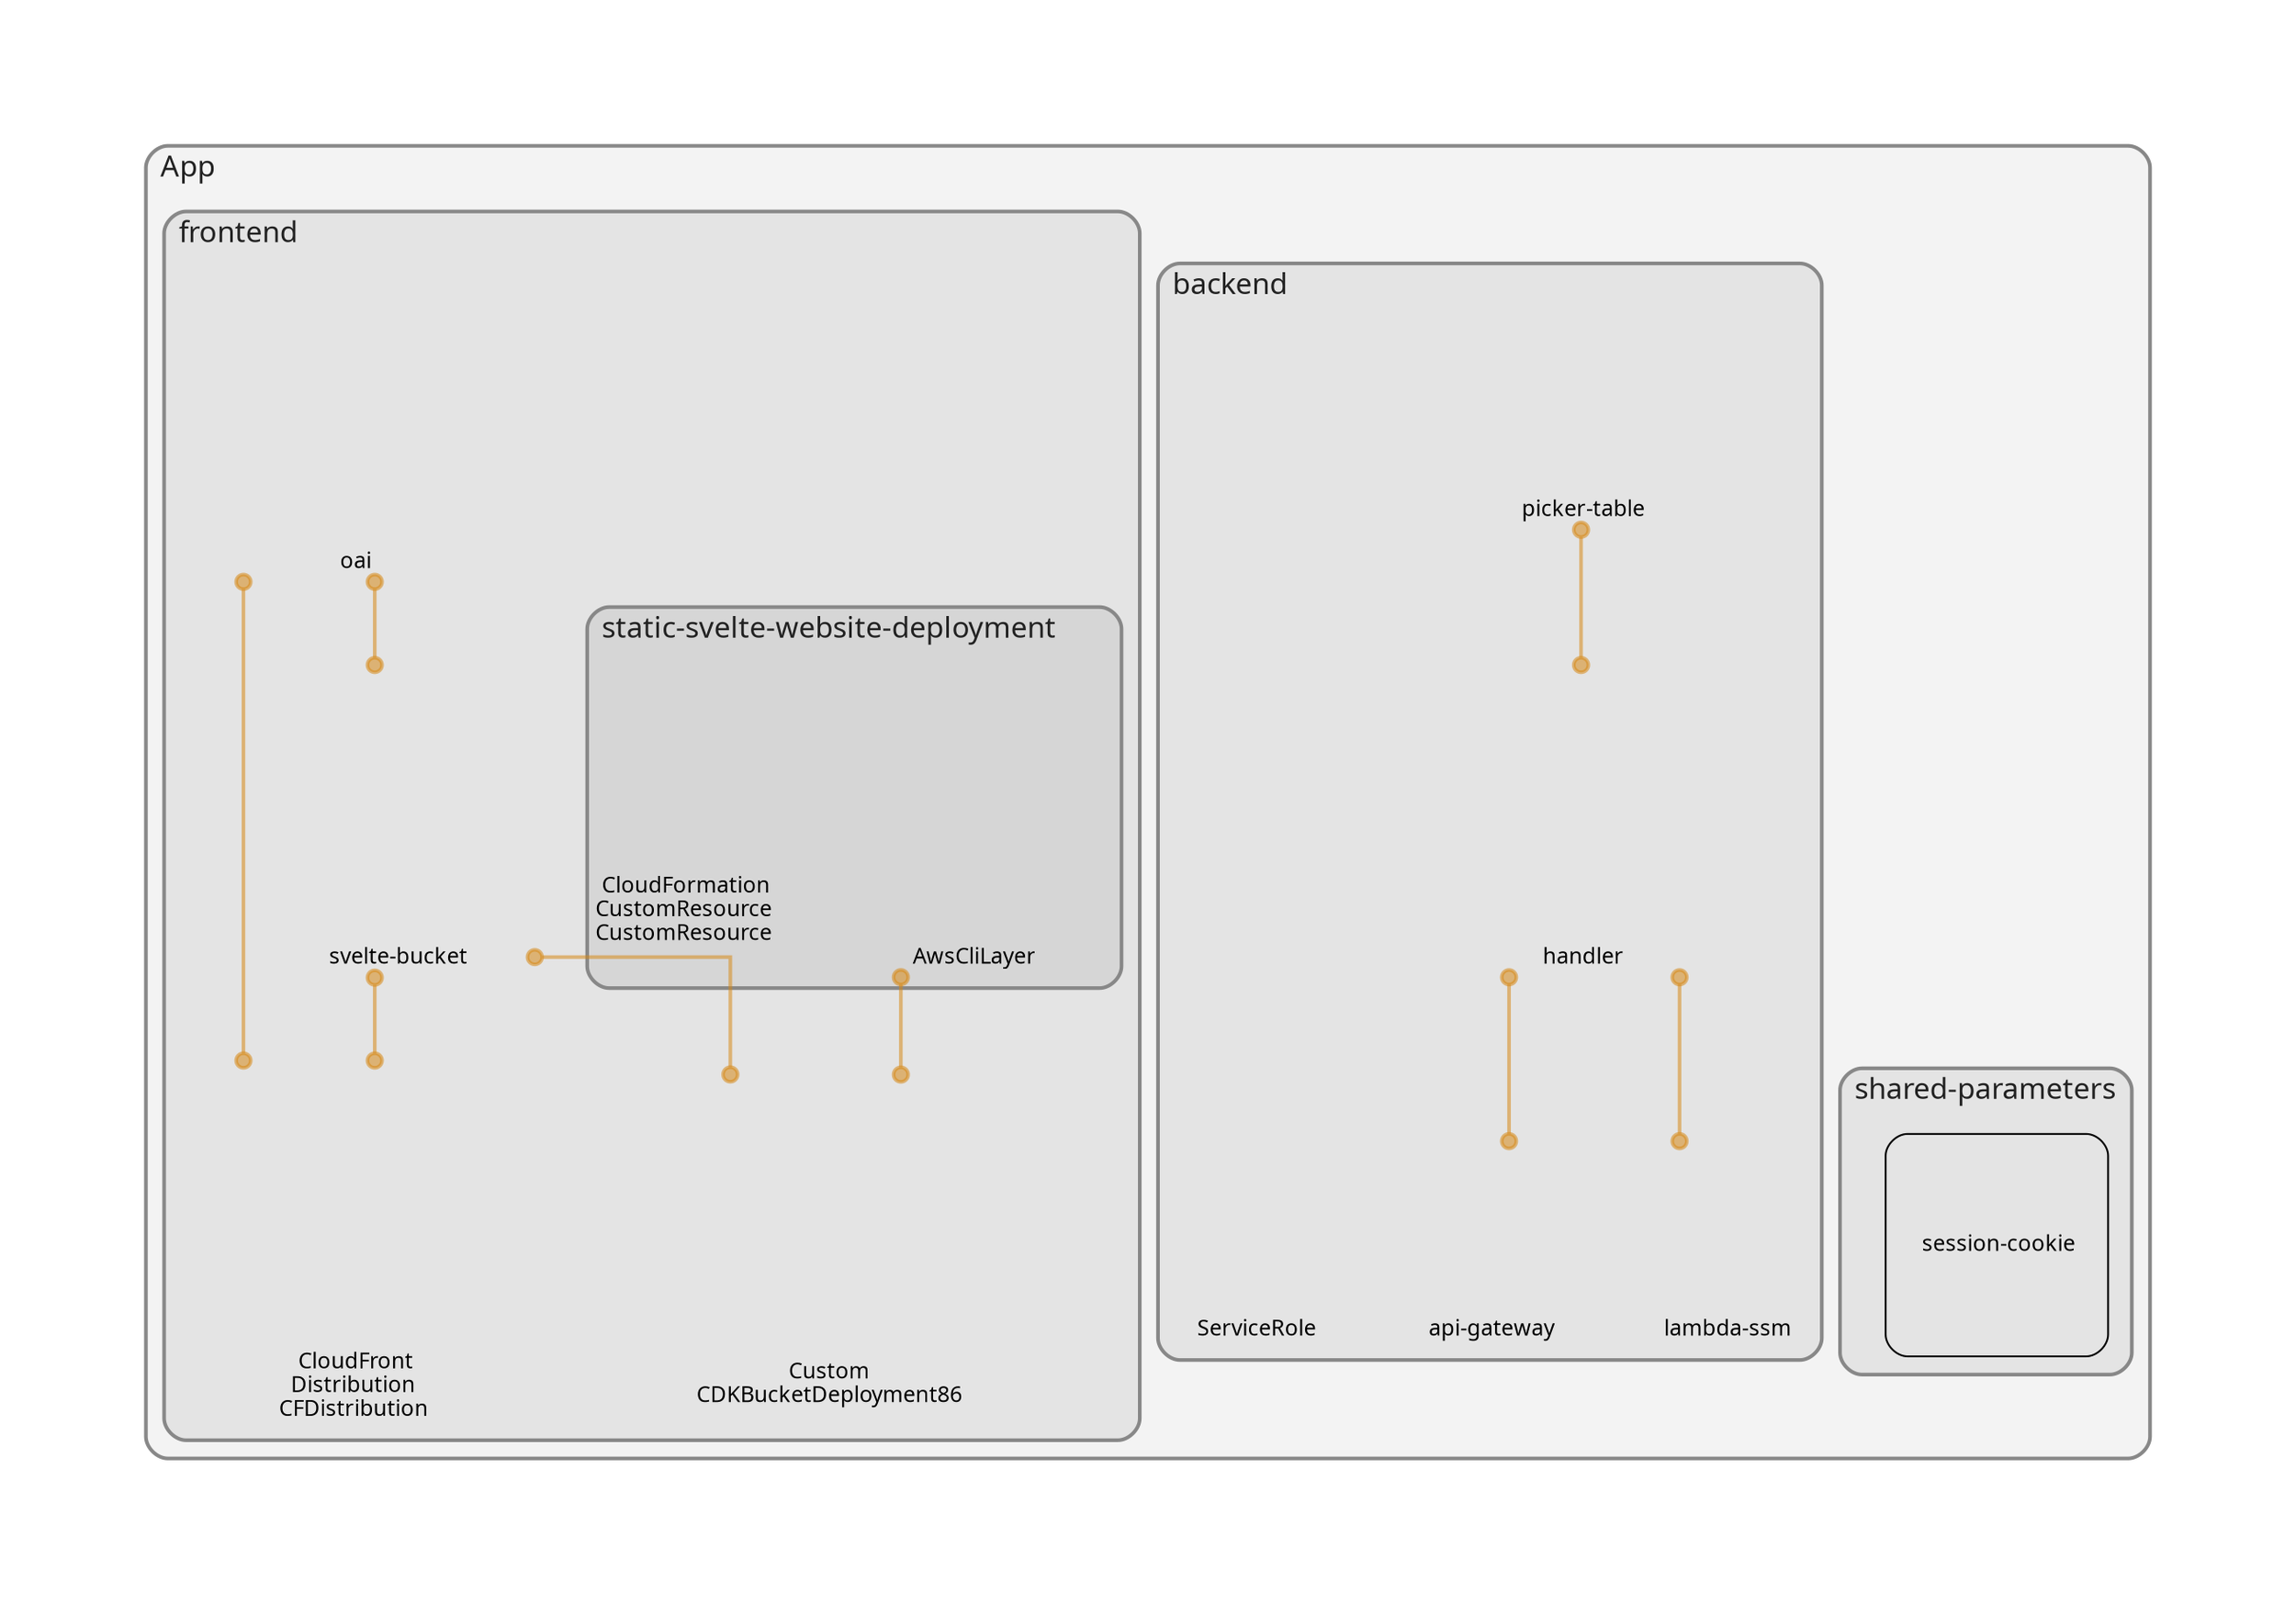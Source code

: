 digraph "Diagram" {
  splines = "ortho";
  pad = "1.0";
  nodesep = "0.60";
  ranksep = "0.75";
  fontname = "Sans-Serif";
  fontsize = "15";
  dpi = "200";
  rankdir = "BT";
  compound = "true";
  fontcolor = "#222222";
  edge [
    color = "#D5871488",
    penwidth = 2,
    arrowhead = "dot",
    arrowtail = "dot",
  ];
  node [
    shape = "box",
    style = "rounded",
    fixedsize = true,
    width = 1.7,
    height = 1.7,
    labelloc = "c",
    imagescale = true,
    fontname = "Sans-Serif",
    fontsize = 8,
    margin = 8,
  ];
  subgraph "App" {
    subgraph "cluster-SubGraph.App" {
      graph [
        label = "App",
        labelloc = "b",
        labeljust = "l",
        margin = "10",
        fontsize = "16",
        penwidth = "2",
        pencolor = "#888888",
        style = "filled,rounded",
        fillcolor = "#f3f3f3",
      ];
      subgraph "cluster-SubGraph.shared-parameters" {
        graph [
          label = "shared-parameters",
          labelloc = "b",
          labeljust = "l",
          margin = "10",
          fontsize = "16",
          penwidth = "2",
          pencolor = "#888888",
          style = "filled,rounded",
          fillcolor = "#e4e4e4",
        ];
        "shared-parameters/session-cookie" [
          label = " session-cookie",
          fontsize = 12,
        ];
      }
      subgraph "cluster-SubGraph.backend" {
        graph [
          label = "backend",
          labelloc = "b",
          labeljust = "l",
          margin = "10",
          fontsize = "16",
          penwidth = "2",
          pencolor = "#888888",
          style = "filled,rounded",
          fillcolor = "#e4e4e4",
        ];
        "backend/picker-table" [
          label = " picker-table",
          fontsize = 12,
          image = "/home/thomas/repos/picker/cdk/node_modules/cdk-dia/icons/aws/Service/Arch_Database/64/Arch_Amazon-DynamoDB_64@5x.png",
          imagescale = "true",
          imagepos = "tc",
          penwidth = "0",
          shape = "node",
          fixedsize = "true",
          labelloc = "b",
          width = 1.2,
          height = 1.466,
        ];
        "backend/handler" [
          label = " handler",
          fontsize = 12,
          image = "/home/thomas/repos/picker/cdk/node_modules/cdk-dia/icons/aws/Service/Arch_Compute/64/Arch_AWS-Lambda_64@5x.png",
          imagescale = "true",
          imagepos = "tc",
          penwidth = "0",
          shape = "node",
          fixedsize = "true",
          labelloc = "b",
          width = 2,
          height = 2.266,
        ];
        "backend/lambda-ssm" [
          label = " lambda-ssm",
          fontsize = 12,
          image = "/home/thomas/repos/picker/cdk/node_modules/cdk-dia/icons/aws/Service/Arch_Security-Identity-Compliance/64/Arch_AWS-Identity-and-Access-Management_64@5x.png",
          imagescale = "true",
          imagepos = "tc",
          penwidth = "0",
          shape = "node",
          fixedsize = "true",
          labelloc = "b",
          width = 1.2,
          height = 1.466,
        ];
        "backend/api-gateway" [
          label = " api-gateway",
          fontsize = 12,
          image = "/home/thomas/repos/picker/cdk/node_modules/cdk-dia/icons/aws/Service/Arch_Networking-Content/64/Arch_Amazon-API-Gateway_64@5x.png",
          imagescale = "true",
          imagepos = "tc",
          penwidth = "0",
          shape = "node",
          fixedsize = "true",
          labelloc = "b",
          width = 1.2,
          height = 1.466,
        ];
        "backend/LogRetentionaae0aa3c5b4d4f87b02d85b201efdd8a/ServiceRole" [
          label = " ServiceRole",
          fontsize = 12,
          image = "/home/thomas/repos/picker/cdk/node_modules/cdk-dia/icons/aws/Service/Arch_Security-Identity-Compliance/64/Arch_AWS-Identity-and-Access-Management_64@5x.png",
          imagescale = "true",
          imagepos = "tc",
          penwidth = "0",
          shape = "node",
          fixedsize = "true",
          labelloc = "b",
          width = 1.2,
          height = 1.466,
        ];
      }
      subgraph "cluster-SubGraph.frontend" {
        graph [
          label = "frontend",
          labelloc = "b",
          labeljust = "l",
          margin = "10",
          fontsize = "16",
          penwidth = "2",
          pencolor = "#888888",
          style = "filled,rounded",
          fillcolor = "#e4e4e4",
        ];
        "frontend/svelte-bucket" [
          label = " svelte-bucket",
          fontsize = 12,
          image = "/home/thomas/repos/picker/cdk/node_modules/cdk-dia/icons/aws/Service/Arch_Storage/64/Arch_Amazon-S3-Standard_64@5x.png",
          imagescale = "true",
          imagepos = "tc",
          penwidth = "0",
          shape = "node",
          fixedsize = "true",
          labelloc = "b",
          width = 2,
          height = 2.266,
        ];
        "frontend/oai" [
          label = " oai",
          fontsize = 12,
          image = "/home/thomas/repos/picker/cdk/node_modules/cdk-dia/icons/aws/Resource/Res_Security-Identity-and-Compliance/Res_48_Dark/Res_AWS-Identity-Access-Management_Permissions_48_Dark_gen.png",
          imagescale = "true",
          imagepos = "tc",
          penwidth = "0",
          shape = "node",
          fixedsize = "true",
          labelloc = "b",
          width = 2,
          height = 2.266,
        ];
        "frontend/Custom__CDKBucketDeployment8693BB64968944B69AAFB0CC9EB8756C" [
          label = " Custom \nCDKBucketDeployment86",
          fontsize = 12,
          image = "/home/thomas/repos/picker/cdk/node_modules/cdk-dia/icons/aws/Service/Arch_Compute/64/Arch_AWS-Lambda_64@5x.png",
          imagescale = "true",
          imagepos = "tc",
          penwidth = "0",
          shape = "node",
          fixedsize = "true",
          labelloc = "b",
          width = 2,
          height = 2.4819999999999998,
        ];
        "frontend/distribution/CFDistribution" [
          label = " CloudFront\nDistribution\nCFDistribution",
          fontsize = 12,
          image = "/home/thomas/repos/picker/cdk/node_modules/cdk-dia/icons/aws/Service/Arch_Networking-Content/64/Arch_Amazon-CloudFront_64@5x.png",
          imagescale = "true",
          imagepos = "tc",
          penwidth = "0",
          shape = "node",
          fixedsize = "true",
          labelloc = "b",
          width = 2,
          height = 2.6979999999999995,
        ];
        subgraph "cluster-SubGraph.static-svelte-website-deployment" {
          graph [
            label = "static-svelte-website-deployment",
            labelloc = "b",
            labeljust = "l",
            margin = "10",
            fontsize = "16",
            penwidth = "2",
            pencolor = "#888888",
            style = "filled,rounded",
            fillcolor = "#d6d6d6",
          ];
          "frontend/static-svelte-website-deployment/AwsCliLayer" [
            label = " AwsCliLayer",
            fontsize = 12,
            image = "/home/thomas/repos/picker/cdk/node_modules/cdk-dia/icons/aws/Service/Arch_Compute/64/Arch_AWS-Lambda_64@5x.png",
            imagescale = "true",
            imagepos = "tc",
            penwidth = "0",
            shape = "node",
            fixedsize = "true",
            labelloc = "b",
            width = 2,
            height = 2.266,
          ];
          "frontend/static-svelte-website-deployment/CustomResource" [
            label = " CloudFormation\nCustomResource\nCustomResource",
            fontsize = 12,
            image = "/home/thomas/repos/picker/cdk/node_modules/cdk-dia/icons/aws/Service/Arch_Management-Governance/64/Arch_AWS-CloudFormation_64@5x.png",
            imagescale = "true",
            imagepos = "tc",
            penwidth = "0",
            shape = "node",
            fixedsize = "true",
            labelloc = "b",
            width = 1.2,
            height = 1.898,
          ];
        }
      }
    }
  }
  "backend/handler" -> "backend/picker-table" [
    dir = "both",
  ];
  "backend/lambda-ssm" -> "backend/handler" [
    dir = "both",
  ];
  "backend/api-gateway" -> "backend/handler" [
    dir = "both",
  ];
  "frontend/svelte-bucket" -> "frontend/oai" [
    dir = "both",
  ];
  "frontend/Custom__CDKBucketDeployment8693BB64968944B69AAFB0CC9EB8756C" -> "frontend/svelte-bucket" [
    dir = "both",
  ];
  "frontend/Custom__CDKBucketDeployment8693BB64968944B69AAFB0CC9EB8756C" -> "frontend/static-svelte-website-deployment/AwsCliLayer" [
    dir = "both",
  ];
  "frontend/distribution/CFDistribution" -> "frontend/svelte-bucket" [
    dir = "both",
  ];
  "frontend/distribution/CFDistribution" -> "frontend/oai" [
    dir = "both",
  ];
}